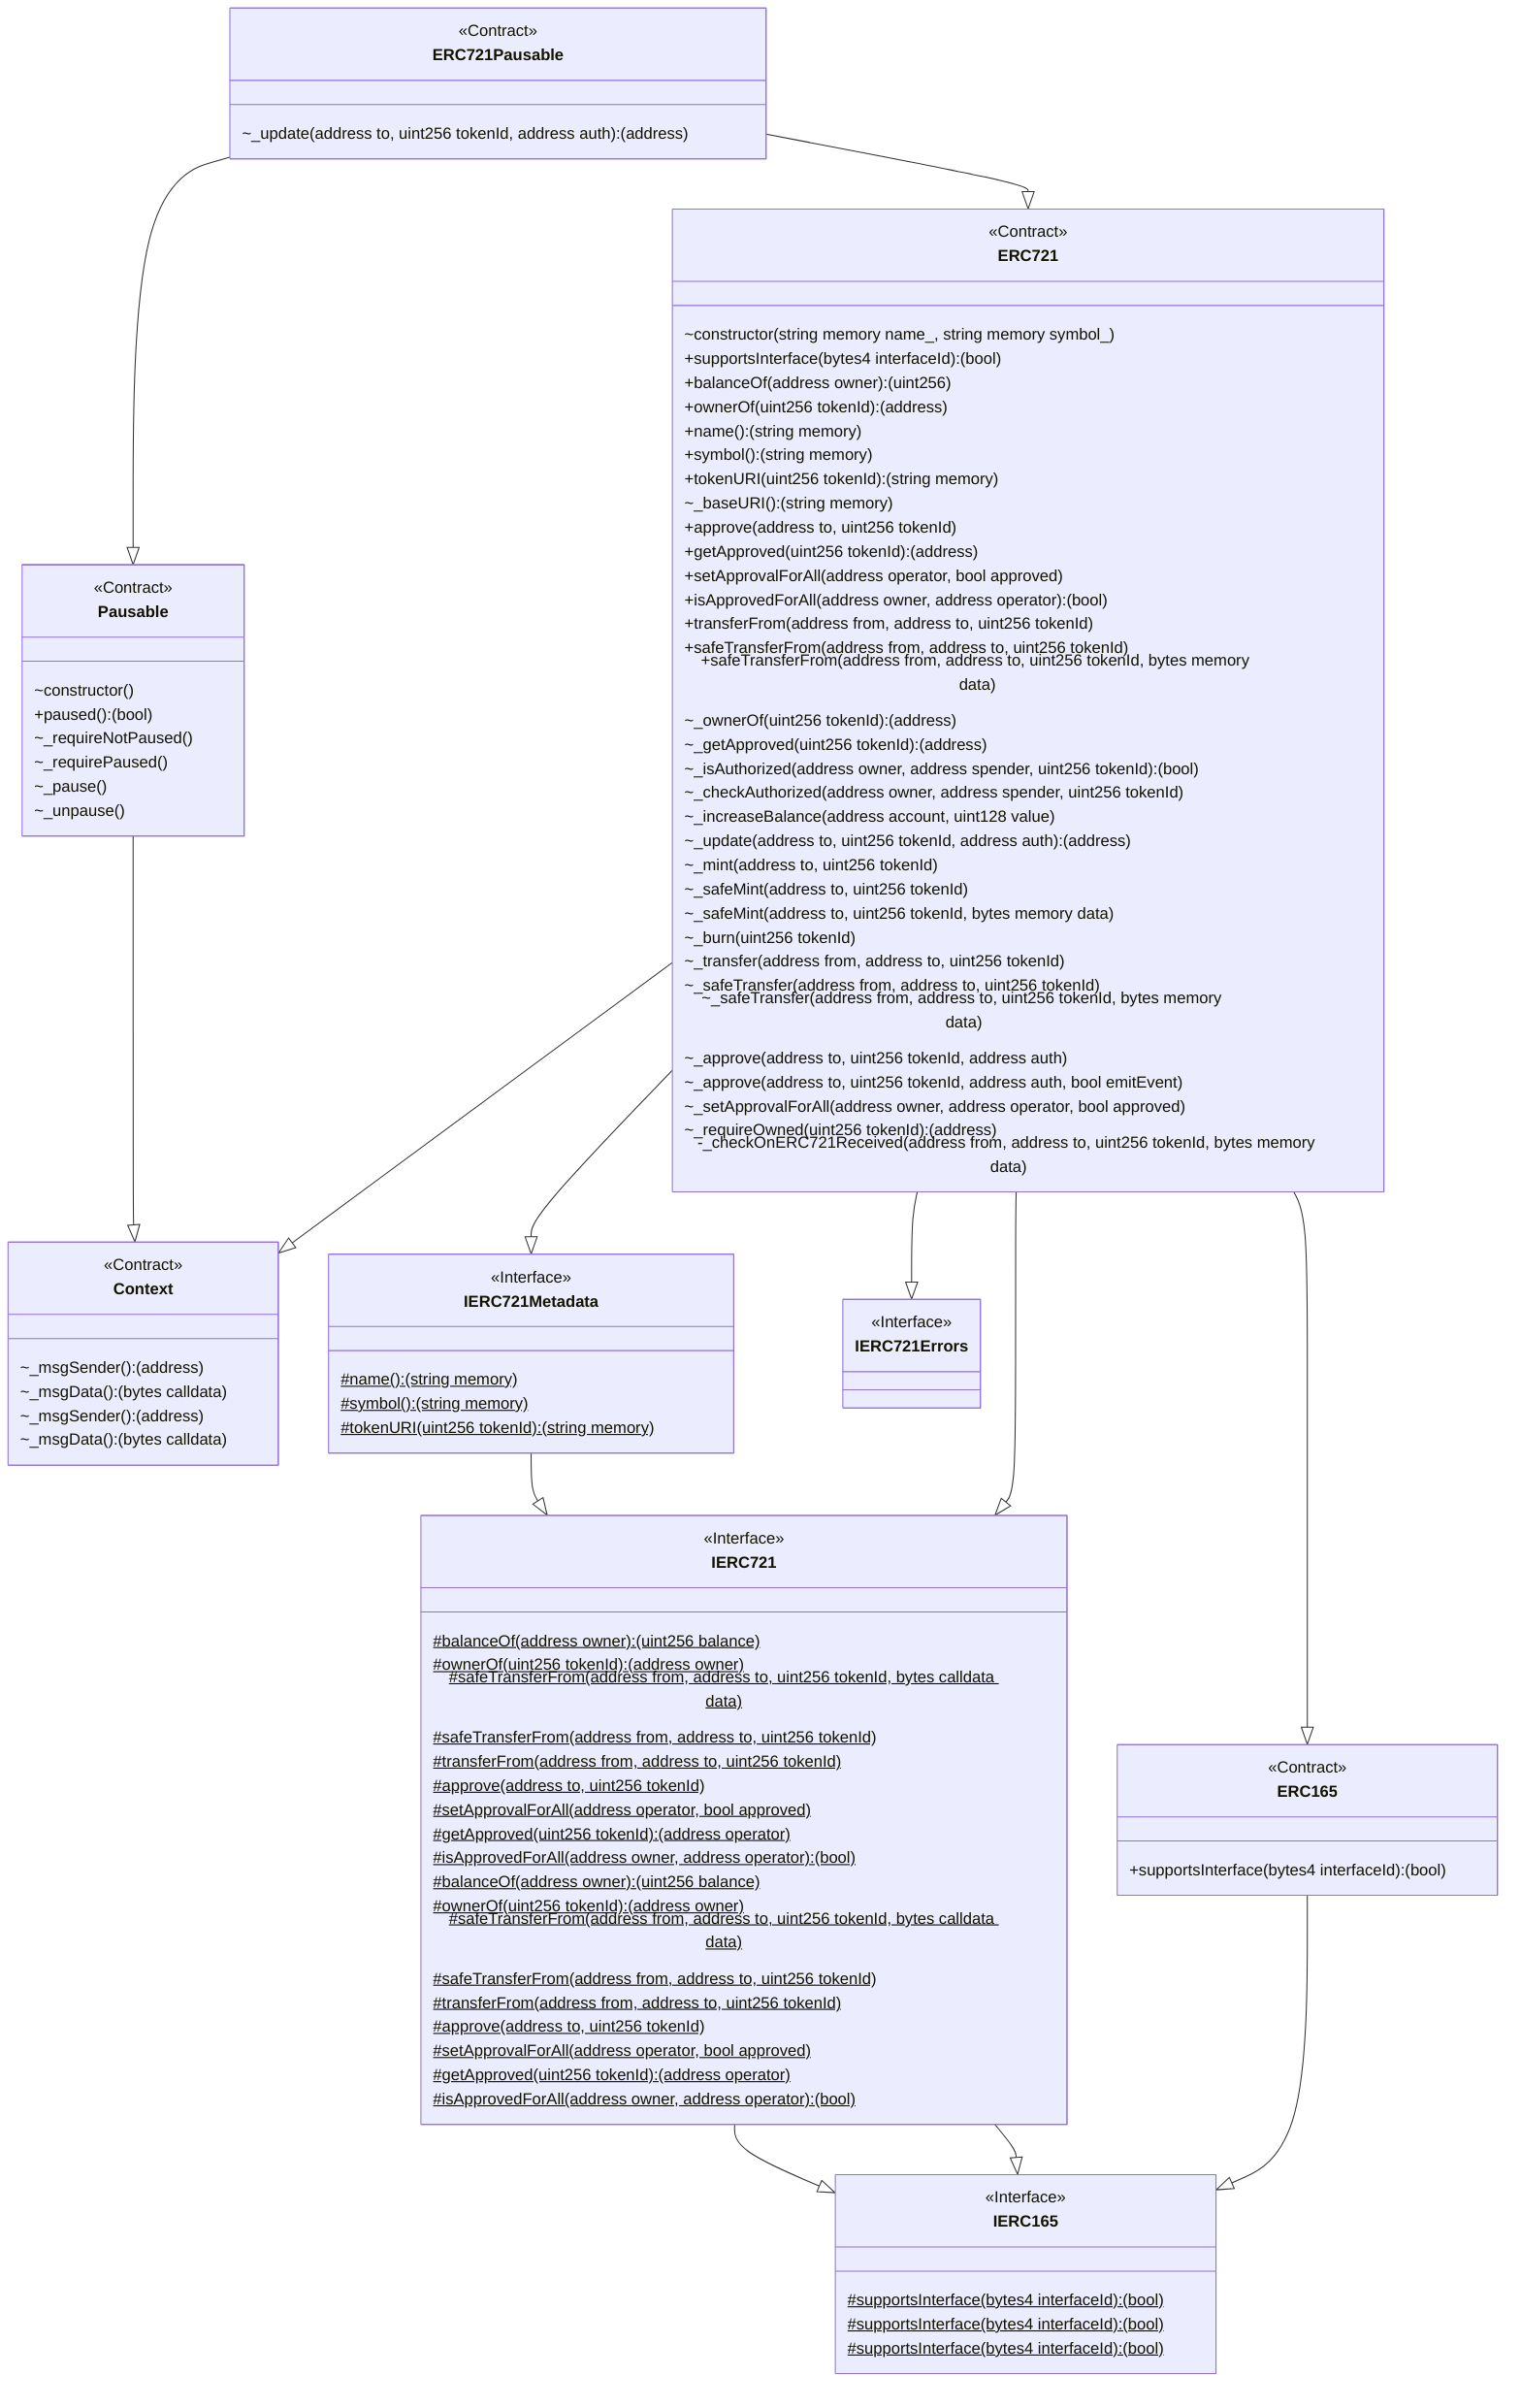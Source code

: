 classDiagram
  %% 934:392:4
  class ERC721Pausable {
    <<Contract>>
    ~_update(address to, uint256 tokenId, address auth): (address)
  }
  
  ERC721Pausable --|> ERC721
  
  %% 776:16926:1
  class ERC721 {
    <<Contract>>
    ~constructor(string memory name_, string memory symbol_)
    +supportsInterface(bytes4 interfaceId): (bool)
    +balanceOf(address owner): (uint256)
    +ownerOf(uint256 tokenId): (address)
    +name(): (string memory)
    +symbol(): (string memory)
    +tokenURI(uint256 tokenId): (string memory)
    ~_baseURI(): (string memory)
    +approve(address to, uint256 tokenId)
    +getApproved(uint256 tokenId): (address)
    +setApprovalForAll(address operator, bool approved)
    +isApprovedForAll(address owner, address operator): (bool)
    +transferFrom(address from, address to, uint256 tokenId)
    +safeTransferFrom(address from, address to, uint256 tokenId)
    +safeTransferFrom(address from, address to, uint256 tokenId, bytes memory data)
    ~_ownerOf(uint256 tokenId): (address)
    ~_getApproved(uint256 tokenId): (address)
    ~_isAuthorized(address owner, address spender, uint256 tokenId): (bool)
    ~_checkAuthorized(address owner, address spender, uint256 tokenId)
    ~_increaseBalance(address account, uint128 value)
    ~_update(address to, uint256 tokenId, address auth): (address)
    ~_mint(address to, uint256 tokenId)
    ~_safeMint(address to, uint256 tokenId)
    ~_safeMint(address to, uint256 tokenId, bytes memory data)
    ~_burn(uint256 tokenId)
    ~_transfer(address from, address to, uint256 tokenId)
    ~_safeTransfer(address from, address to, uint256 tokenId)
    ~_safeTransfer(address from, address to, uint256 tokenId, bytes memory data)
    ~_approve(address to, uint256 tokenId, address auth)
    ~_approve(address to, uint256 tokenId, address auth, bool emitEvent)
    ~_setApprovalForAll(address owner, address operator, bool approved)
    ~_requireOwned(uint256 tokenId): (address)
    -_checkOnERC721Received(address from, address to, uint256 tokenId, bytes memory data)
  }
  
  ERC721 --|> Context
  
  %% 624:235:6
  class Context {
    <<Contract>>
    ~_msgSender(): (address)
    ~_msgData(): (bytes calldata)
  }
  
  ERC721 --|> ERC165
  
  %% 659:251:9
  class ERC165 {
    <<Contract>>
    +supportsInterface(bytes4 interfaceId): (bool)
  }
  
  ERC165 --|> IERC165
  
  %% 421:447:10
  class IERC165 {
    <<Interface>>
    #supportsInterface(bytes4 interfaceId): (bool)$
  }
  
  ERC721 --|> IERC721
  
  %% 266:4659:2
  class IERC721 {
    <<Interface>>
    #balanceOf(address owner): (uint256 balance)$
    #ownerOf(uint256 tokenId): (address owner)$
    #safeTransferFrom(address from, address to, uint256 tokenId, bytes calldata data)$
    #safeTransferFrom(address from, address to, uint256 tokenId)$
    #transferFrom(address from, address to, uint256 tokenId)$
    #approve(address to, uint256 tokenId)$
    #setApprovalForAll(address operator, bool approved)$
    #getApproved(uint256 tokenId): (address operator)$
    #isApprovedForAll(address owner, address operator): (bool)$
  }
  
  IERC721 --|> IERC165
  
  %% 421:447:10
  class IERC165 {
    <<Interface>>
    #supportsInterface(bytes4 interfaceId): (bool)$
  }
  
  ERC721 --|> IERC721Metadata
  
  %% 328:463:5
  class IERC721Metadata {
    <<Interface>>
    #name(): (string memory)$
    #symbol(): (string memory)$
    #tokenURI(uint256 tokenId): (string memory)$
  }
  
  IERC721Metadata --|> IERC721
  
  %% 266:4659:2
  class IERC721 {
    <<Interface>>
    #balanceOf(address owner): (uint256 balance)$
    #ownerOf(uint256 tokenId): (address owner)$
    #safeTransferFrom(address from, address to, uint256 tokenId, bytes calldata data)$
    #safeTransferFrom(address from, address to, uint256 tokenId)$
    #transferFrom(address from, address to, uint256 tokenId)$
    #approve(address to, uint256 tokenId)$
    #setApprovalForAll(address operator, bool approved)$
    #getApproved(uint256 tokenId): (address operator)$
    #isApprovedForAll(address owner, address operator): (bool)$
  }
  
  IERC721 --|> IERC165
  
  %% 421:447:10
  class IERC165 {
    <<Interface>>
    #supportsInterface(bytes4 interfaceId): (bool)$
  }
  
  ERC721 --|> IERC721Errors
  
  %% 2186:2092:0
  class IERC721Errors {
    <<Interface>>
  }
  
  ERC721Pausable --|> Pausable
  
  %% 615:2214:7
  class Pausable {
    <<Contract>>
    ~constructor()
    +paused(): (bool)
    ~_requireNotPaused()
    ~_requirePaused()
    ~_pause()
    ~_unpause()
  }
  
  Pausable --|> Context
  
  %% 624:235:6
  class Context {
    <<Contract>>
    ~_msgSender(): (address)
    ~_msgData(): (bytes calldata)
  }